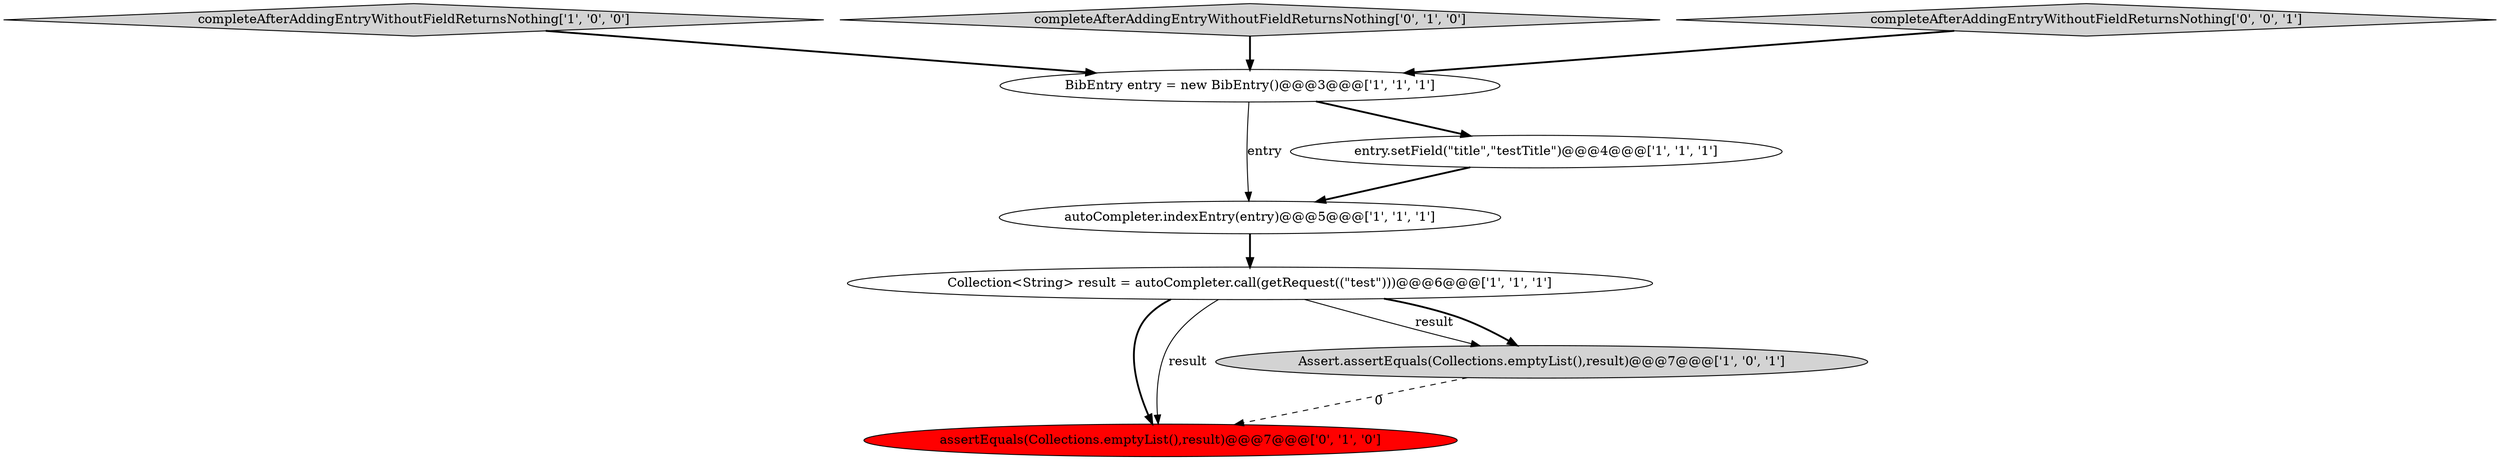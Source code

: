 digraph {
6 [style = filled, label = "assertEquals(Collections.emptyList(),result)@@@7@@@['0', '1', '0']", fillcolor = red, shape = ellipse image = "AAA1AAABBB2BBB"];
2 [style = filled, label = "autoCompleter.indexEntry(entry)@@@5@@@['1', '1', '1']", fillcolor = white, shape = ellipse image = "AAA0AAABBB1BBB"];
1 [style = filled, label = "completeAfterAddingEntryWithoutFieldReturnsNothing['1', '0', '0']", fillcolor = lightgray, shape = diamond image = "AAA0AAABBB1BBB"];
7 [style = filled, label = "completeAfterAddingEntryWithoutFieldReturnsNothing['0', '1', '0']", fillcolor = lightgray, shape = diamond image = "AAA0AAABBB2BBB"];
3 [style = filled, label = "entry.setField(\"title\",\"testTitle\")@@@4@@@['1', '1', '1']", fillcolor = white, shape = ellipse image = "AAA0AAABBB1BBB"];
4 [style = filled, label = "BibEntry entry = new BibEntry()@@@3@@@['1', '1', '1']", fillcolor = white, shape = ellipse image = "AAA0AAABBB1BBB"];
0 [style = filled, label = "Assert.assertEquals(Collections.emptyList(),result)@@@7@@@['1', '0', '1']", fillcolor = lightgray, shape = ellipse image = "AAA0AAABBB1BBB"];
8 [style = filled, label = "completeAfterAddingEntryWithoutFieldReturnsNothing['0', '0', '1']", fillcolor = lightgray, shape = diamond image = "AAA0AAABBB3BBB"];
5 [style = filled, label = "Collection<String> result = autoCompleter.call(getRequest((\"test\")))@@@6@@@['1', '1', '1']", fillcolor = white, shape = ellipse image = "AAA0AAABBB1BBB"];
5->0 [style = solid, label="result"];
4->3 [style = bold, label=""];
1->4 [style = bold, label=""];
0->6 [style = dashed, label="0"];
8->4 [style = bold, label=""];
7->4 [style = bold, label=""];
5->6 [style = bold, label=""];
3->2 [style = bold, label=""];
5->0 [style = bold, label=""];
4->2 [style = solid, label="entry"];
5->6 [style = solid, label="result"];
2->5 [style = bold, label=""];
}
